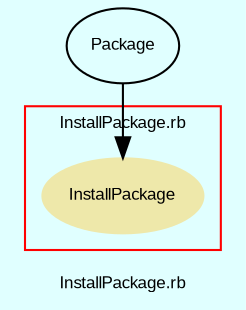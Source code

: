 digraph TopLevel {
    compound = true
    bgcolor = lightcyan1
    fontname = Arial
    fontsize = 8
    label = "InstallPackage.rb"
    node [
        fontname = Arial,
        fontsize = 8,
        color = black
    ]

    subgraph cluster_2 {
        fontname = Arial
        color = red
        label = "InstallPackage.rb"
        InstallPackage [
            fontcolor = black,
            URL = "classes/InstallPackage.html",
            shape = ellipse,
            color = palegoldenrod,
            style = filled,
            label = "InstallPackage"
        ]

    }

    Package [
        URL = "classes/Package.html",
        label = "Package"
    ]

    Package -> InstallPackage [

    ]

}

